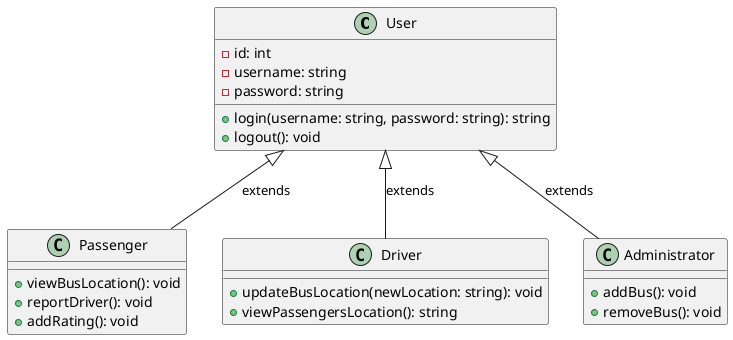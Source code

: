 @startuml

class User {
    -id: int
    -username: string
    -password: string
    +login(username: string, password: string): string
    +logout(): void
}

class Passenger {
    +viewBusLocation(): void
    +reportDriver(): void
    +addRating(): void
}

class Driver {
    +updateBusLocation(newLocation: string): void
    +viewPassengersLocation(): string
}

class Administrator {
    +addBus(): void
    +removeBus(): void
}

User <|-- Passenger: extends
User <|-- Driver: extends
User <|-- Administrator: extends

@enduml
